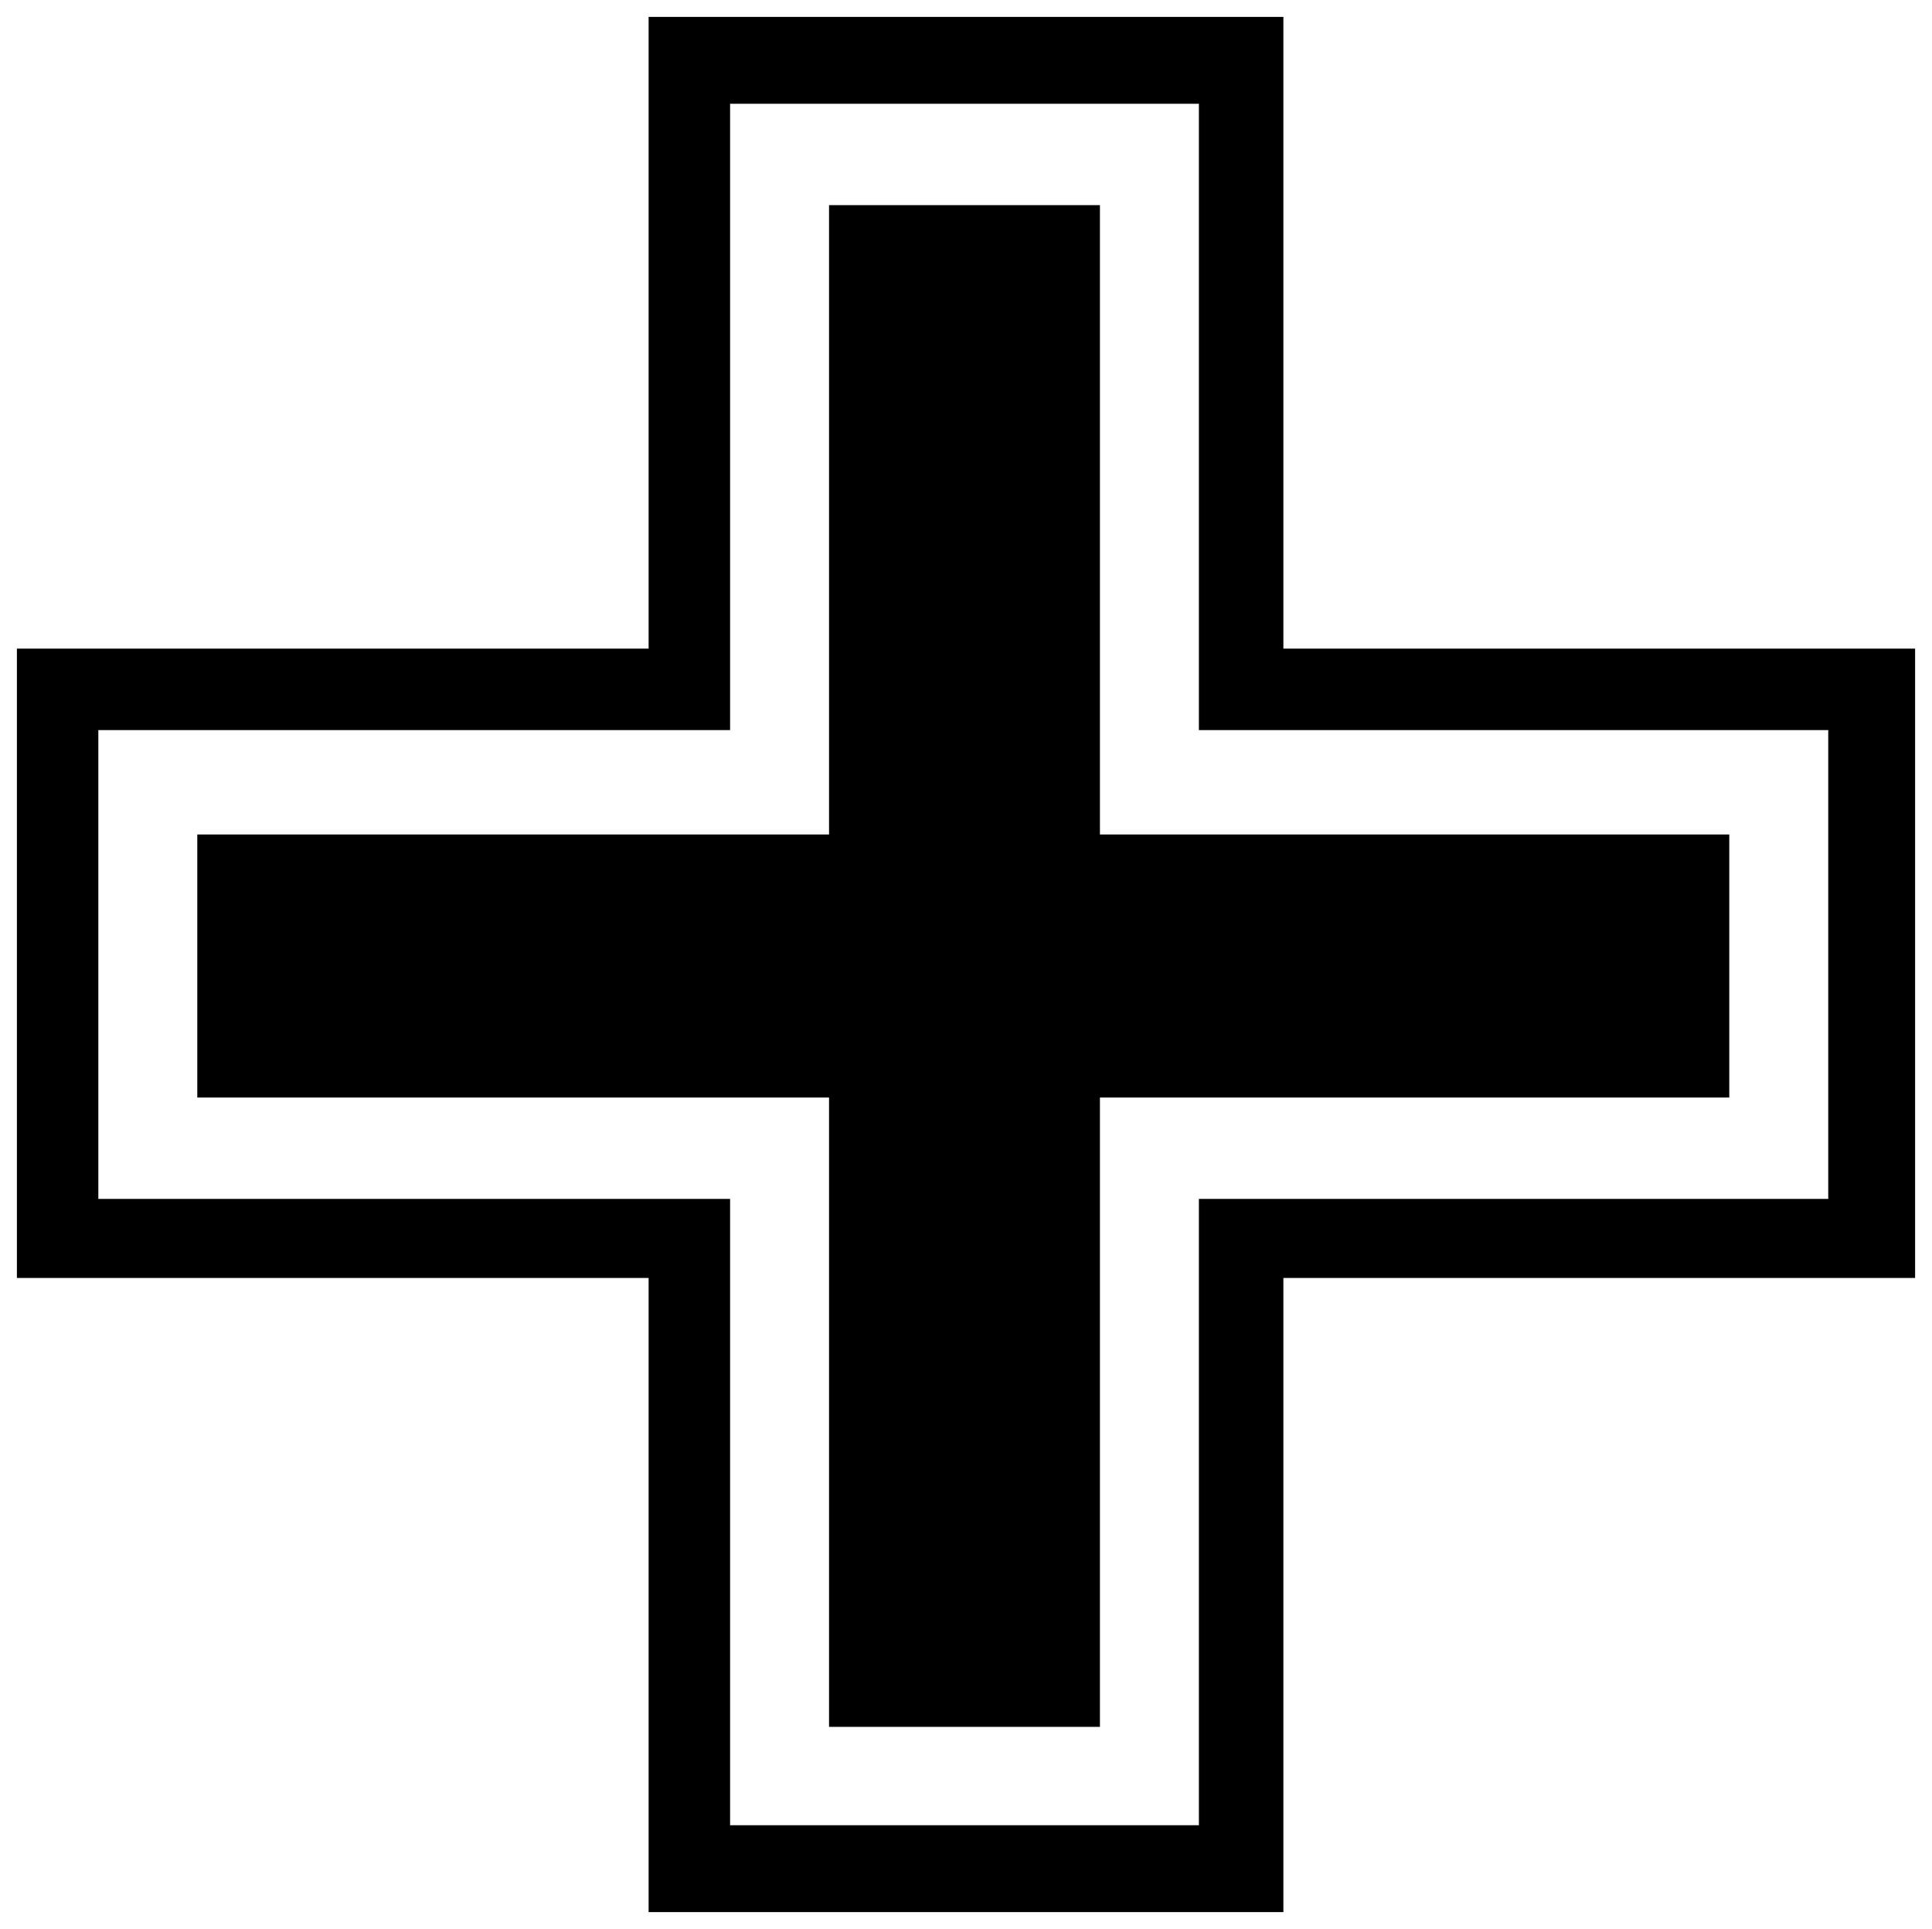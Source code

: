 


\begin{tikzpicture}[y=0.80pt, x=0.80pt, yscale=-1.0, xscale=1.0, inner sep=0pt, outer sep=0pt]
\begin{scope}[shift={(100.0,1832.0)},nonzero rule]
  \path[draw=.,fill=.,line width=1.600pt] (1519.0,-475.0) --
    (1046.0,-475.0) -- (1046.0,0.0) -- (573.0,0.0) --
    (573.0,-475.0) -- (100.0,-475.0) -- (100.0,-944.0) --
    (573.0,-944.0) -- (573.0,-1417.0) -- (1046.0,-1417.0) --
    (1046.0,-944.0) -- (1519.0,-944.0) -- (1519.0,-475.0) --
    cycle(1456.0,-532.0) -- (1456.0,-885.0) -- (985.0,-885.0) --
    (985.0,-1354.0) -- (632.0,-1354.0) -- (632.0,-885.0) --
    (159.0,-885.0) -- (159.0,-532.0) -- (632.0,-532.0) --
    (632.0,-63.0) -- (985.0,-63.0) -- (985.0,-532.0) --
    (1456.0,-532.0) -- cycle(1380.0,-610.0) -- (909.0,-610.0) --
    (909.0,-139.0) -- (708.0,-139.0) -- (708.0,-610.0) --
    (235.0,-610.0) -- (235.0,-805.0) -- (708.0,-805.0) --
    (708.0,-1276.0) -- (909.0,-1276.0) -- (909.0,-805.0) --
    (1380.0,-805.0) -- (1380.0,-610.0) -- cycle;
\end{scope}

\end{tikzpicture}

